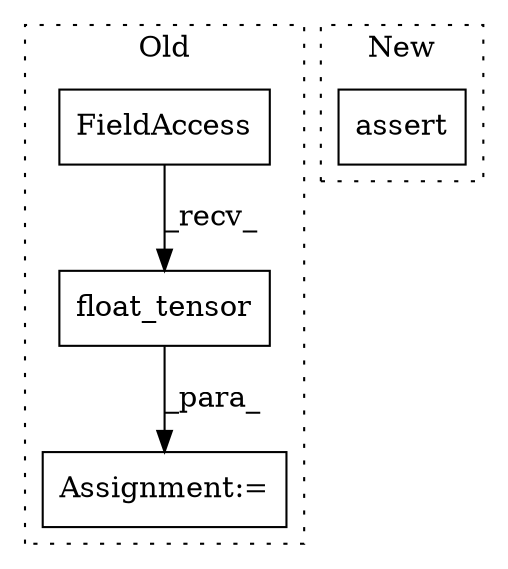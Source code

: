 digraph G {
subgraph cluster0 {
1 [label="float_tensor" a="32" s="20014,20031" l="13,1" shape="box"];
3 [label="FieldAccess" a="22" s="19974" l="7" shape="box"];
4 [label="Assignment:=" a="7" s="19973" l="1" shape="box"];
label = "Old";
style="dotted";
}
subgraph cluster1 {
2 [label="assert" a="32" s="18321,18354" l="13,1" shape="box"];
label = "New";
style="dotted";
}
1 -> 4 [label="_para_"];
3 -> 1 [label="_recv_"];
}